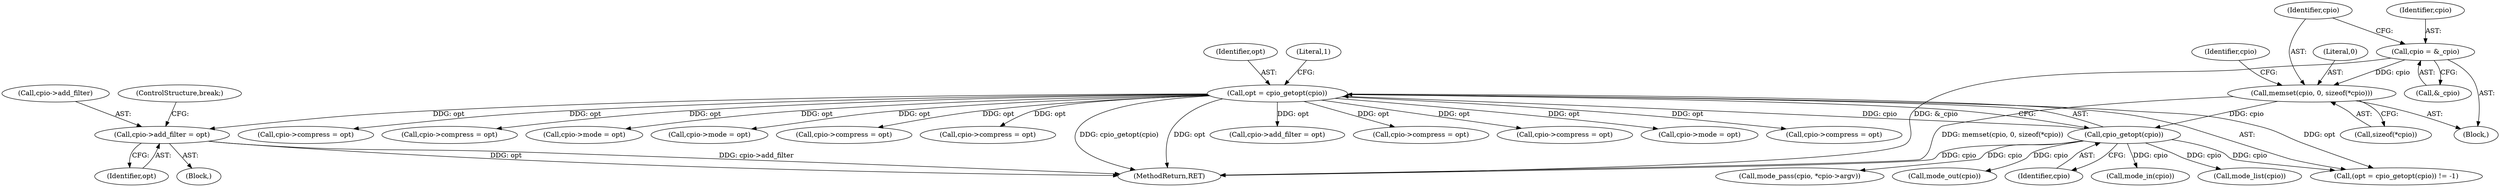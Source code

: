 digraph "0_libarchive_59357157706d47c365b2227739e17daba3607526@pointer" {
"1000371" [label="(Call,cpio->add_filter = opt)"];
"1000332" [label="(Call,opt = cpio_getopt(cpio))"];
"1000334" [label="(Call,cpio_getopt(cpio))"];
"1000167" [label="(Call,memset(cpio, 0, sizeof(*cpio)))"];
"1000163" [label="(Call,cpio = &_cpio)"];
"1000742" [label="(Call,cpio->add_filter = opt)"];
"1000169" [label="(Literal,0)"];
"1000163" [label="(Call,cpio = &_cpio)"];
"1000334" [label="(Call,cpio_getopt(cpio))"];
"1000175" [label="(Identifier,cpio)"];
"1000780" [label="(Call,cpio->compress = opt)"];
"1000333" [label="(Identifier,opt)"];
"1000766" [label="(Call,cpio->compress = opt)"];
"1000995" [label="(MethodReturn,RET)"];
"1000959" [label="(Call,mode_pass(cpio, *cpio->argv))"];
"1000508" [label="(Call,cpio->mode = opt)"];
"1000332" [label="(Call,opt = cpio_getopt(cpio))"];
"1000372" [label="(Call,cpio->add_filter)"];
"1000522" [label="(Call,cpio->compress = opt)"];
"1000563" [label="(Call,cpio->compress = opt)"];
"1000515" [label="(Call,cpio->compress = opt)"];
"1000890" [label="(Call,mode_out(cpio))"];
"1000936" [label="(Call,mode_in(cpio))"];
"1000155" [label="(Block,)"];
"1000165" [label="(Call,&_cpio)"];
"1000933" [label="(Call,mode_list(cpio))"];
"1000168" [label="(Identifier,cpio)"];
"1000375" [label="(Identifier,opt)"];
"1000633" [label="(Call,cpio->mode = opt)"];
"1000337" [label="(Literal,1)"];
"1000371" [label="(Call,cpio->add_filter = opt)"];
"1000335" [label="(Identifier,cpio)"];
"1000170" [label="(Call,sizeof(*cpio))"];
"1000613" [label="(Call,cpio->mode = opt)"];
"1000331" [label="(Call,(opt = cpio_getopt(cpio)) != -1)"];
"1000164" [label="(Identifier,cpio)"];
"1000376" [label="(ControlStructure,break;)"];
"1000773" [label="(Call,cpio->compress = opt)"];
"1000341" [label="(Block,)"];
"1000467" [label="(Call,cpio->compress = opt)"];
"1000167" [label="(Call,memset(cpio, 0, sizeof(*cpio)))"];
"1000371" -> "1000341"  [label="AST: "];
"1000371" -> "1000375"  [label="CFG: "];
"1000372" -> "1000371"  [label="AST: "];
"1000375" -> "1000371"  [label="AST: "];
"1000376" -> "1000371"  [label="CFG: "];
"1000371" -> "1000995"  [label="DDG: opt"];
"1000371" -> "1000995"  [label="DDG: cpio->add_filter"];
"1000332" -> "1000371"  [label="DDG: opt"];
"1000332" -> "1000331"  [label="AST: "];
"1000332" -> "1000334"  [label="CFG: "];
"1000333" -> "1000332"  [label="AST: "];
"1000334" -> "1000332"  [label="AST: "];
"1000337" -> "1000332"  [label="CFG: "];
"1000332" -> "1000995"  [label="DDG: cpio_getopt(cpio)"];
"1000332" -> "1000995"  [label="DDG: opt"];
"1000332" -> "1000331"  [label="DDG: opt"];
"1000334" -> "1000332"  [label="DDG: cpio"];
"1000332" -> "1000467"  [label="DDG: opt"];
"1000332" -> "1000508"  [label="DDG: opt"];
"1000332" -> "1000515"  [label="DDG: opt"];
"1000332" -> "1000522"  [label="DDG: opt"];
"1000332" -> "1000563"  [label="DDG: opt"];
"1000332" -> "1000613"  [label="DDG: opt"];
"1000332" -> "1000633"  [label="DDG: opt"];
"1000332" -> "1000742"  [label="DDG: opt"];
"1000332" -> "1000766"  [label="DDG: opt"];
"1000332" -> "1000773"  [label="DDG: opt"];
"1000332" -> "1000780"  [label="DDG: opt"];
"1000334" -> "1000335"  [label="CFG: "];
"1000335" -> "1000334"  [label="AST: "];
"1000334" -> "1000995"  [label="DDG: cpio"];
"1000334" -> "1000331"  [label="DDG: cpio"];
"1000167" -> "1000334"  [label="DDG: cpio"];
"1000334" -> "1000890"  [label="DDG: cpio"];
"1000334" -> "1000933"  [label="DDG: cpio"];
"1000334" -> "1000936"  [label="DDG: cpio"];
"1000334" -> "1000959"  [label="DDG: cpio"];
"1000167" -> "1000155"  [label="AST: "];
"1000167" -> "1000170"  [label="CFG: "];
"1000168" -> "1000167"  [label="AST: "];
"1000169" -> "1000167"  [label="AST: "];
"1000170" -> "1000167"  [label="AST: "];
"1000175" -> "1000167"  [label="CFG: "];
"1000167" -> "1000995"  [label="DDG: memset(cpio, 0, sizeof(*cpio))"];
"1000163" -> "1000167"  [label="DDG: cpio"];
"1000163" -> "1000155"  [label="AST: "];
"1000163" -> "1000165"  [label="CFG: "];
"1000164" -> "1000163"  [label="AST: "];
"1000165" -> "1000163"  [label="AST: "];
"1000168" -> "1000163"  [label="CFG: "];
"1000163" -> "1000995"  [label="DDG: &_cpio"];
}
